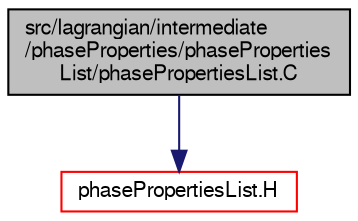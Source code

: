 digraph "src/lagrangian/intermediate/phaseProperties/phasePropertiesList/phasePropertiesList.C"
{
  bgcolor="transparent";
  edge [fontname="FreeSans",fontsize="10",labelfontname="FreeSans",labelfontsize="10"];
  node [fontname="FreeSans",fontsize="10",shape=record];
  Node0 [label="src/lagrangian/intermediate\l/phaseProperties/phaseProperties\lList/phasePropertiesList.C",height=0.2,width=0.4,color="black", fillcolor="grey75", style="filled", fontcolor="black"];
  Node0 -> Node1 [color="midnightblue",fontsize="10",style="solid",fontname="FreeSans"];
  Node1 [label="phasePropertiesList.H",height=0.2,width=0.4,color="red",URL="$a05522.html"];
}
